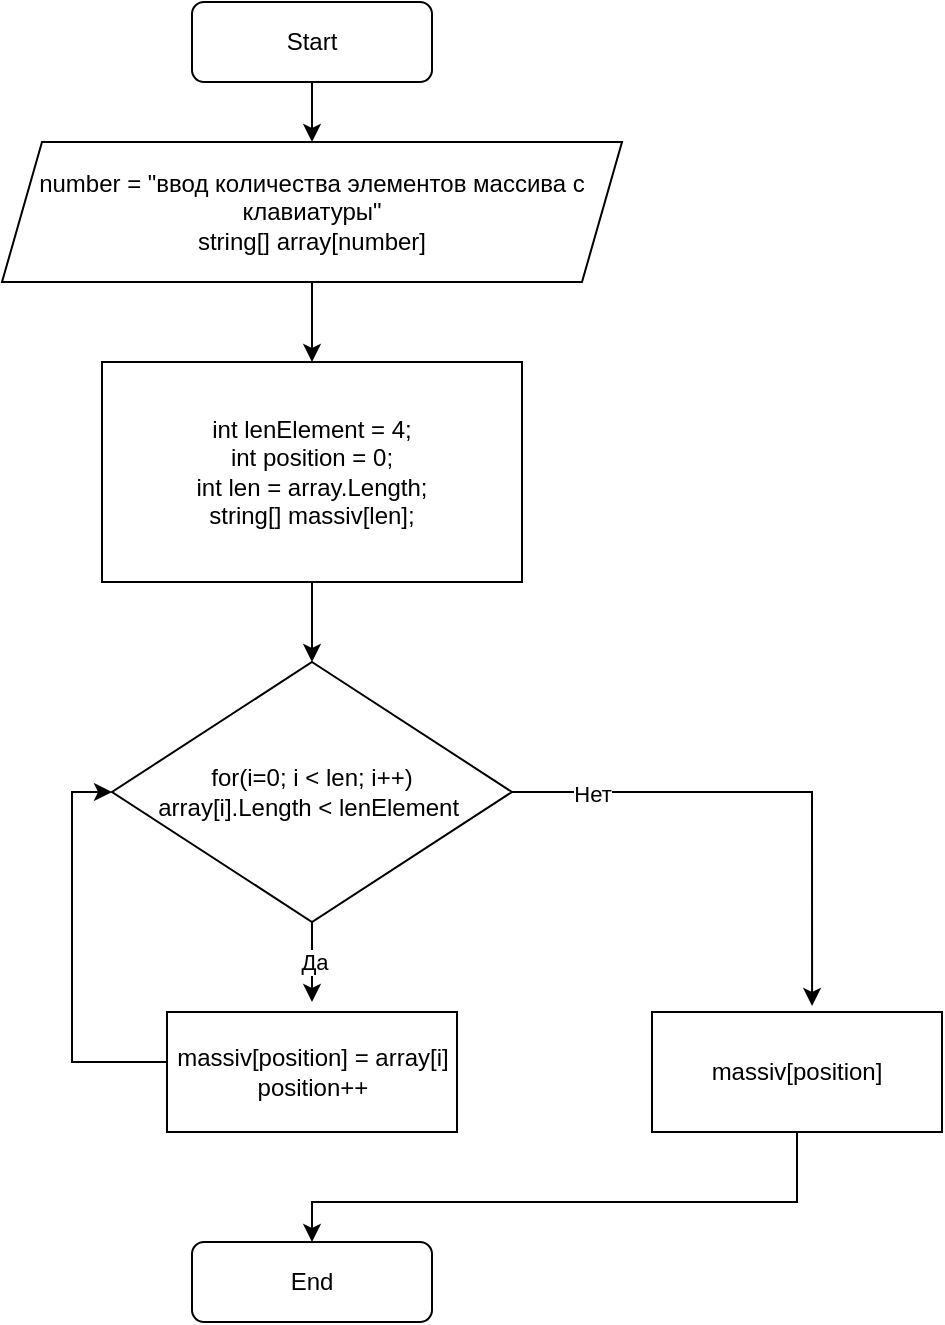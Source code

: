 <mxfile version="20.4.2" type="device"><diagram id="-2Sep34ivs0gPwq-swC0" name="Страница 1"><mxGraphModel dx="734" dy="709" grid="1" gridSize="10" guides="1" tooltips="1" connect="1" arrows="1" fold="1" page="1" pageScale="1" pageWidth="827" pageHeight="1169" math="0" shadow="0"><root><mxCell id="0"/><mxCell id="1" parent="0"/><mxCell id="ajTn7uSvCiKV72TCs_q6-4" style="edgeStyle=orthogonalEdgeStyle;rounded=0;orthogonalLoop=1;jettySize=auto;html=1;exitX=0.5;exitY=1;exitDx=0;exitDy=0;entryX=0.5;entryY=0;entryDx=0;entryDy=0;" edge="1" parent="1" source="ajTn7uSvCiKV72TCs_q6-1" target="ajTn7uSvCiKV72TCs_q6-3"><mxGeometry relative="1" as="geometry"/></mxCell><mxCell id="ajTn7uSvCiKV72TCs_q6-1" value="Start" style="rounded=1;whiteSpace=wrap;html=1;" vertex="1" parent="1"><mxGeometry x="310" y="20" width="120" height="40" as="geometry"/></mxCell><mxCell id="ajTn7uSvCiKV72TCs_q6-9" style="edgeStyle=orthogonalEdgeStyle;rounded=0;orthogonalLoop=1;jettySize=auto;html=1;entryX=0.5;entryY=0;entryDx=0;entryDy=0;" edge="1" parent="1" source="ajTn7uSvCiKV72TCs_q6-3" target="ajTn7uSvCiKV72TCs_q6-7"><mxGeometry relative="1" as="geometry"/></mxCell><mxCell id="ajTn7uSvCiKV72TCs_q6-3" value="number = &quot;ввод количества элементов массива с клавиатуры&quot;&lt;br&gt;string[] array[number]" style="shape=parallelogram;perimeter=parallelogramPerimeter;whiteSpace=wrap;html=1;fixedSize=1;fillStyle=auto;fillColor=#FFFFFF;" vertex="1" parent="1"><mxGeometry x="215" y="90" width="310" height="70" as="geometry"/></mxCell><mxCell id="ajTn7uSvCiKV72TCs_q6-11" value="Да" style="edgeStyle=orthogonalEdgeStyle;rounded=0;orthogonalLoop=1;jettySize=auto;html=1;" edge="1" parent="1" source="ajTn7uSvCiKV72TCs_q6-5"><mxGeometry relative="1" as="geometry"><mxPoint x="370" y="520" as="targetPoint"/></mxGeometry></mxCell><mxCell id="ajTn7uSvCiKV72TCs_q6-15" style="edgeStyle=orthogonalEdgeStyle;rounded=0;orthogonalLoop=1;jettySize=auto;html=1;entryX=0.552;entryY=-0.05;entryDx=0;entryDy=0;entryPerimeter=0;" edge="1" parent="1" source="ajTn7uSvCiKV72TCs_q6-5" target="ajTn7uSvCiKV72TCs_q6-14"><mxGeometry relative="1" as="geometry"/></mxCell><mxCell id="ajTn7uSvCiKV72TCs_q6-17" value="Нет" style="edgeLabel;html=1;align=center;verticalAlign=middle;resizable=0;points=[];" vertex="1" connectable="0" parent="ajTn7uSvCiKV72TCs_q6-15"><mxGeometry x="0.738" y="1" relative="1" as="geometry"><mxPoint x="-111" y="-73" as="offset"/></mxGeometry></mxCell><mxCell id="ajTn7uSvCiKV72TCs_q6-5" value="for(i=0; i &amp;lt; len; i++)&lt;br&gt;array[i].Length &amp;lt; lenElement&amp;nbsp;" style="rhombus;whiteSpace=wrap;html=1;fillStyle=auto;fillColor=#FFFFFF;" vertex="1" parent="1"><mxGeometry x="270" y="350" width="200" height="130" as="geometry"/></mxCell><mxCell id="ajTn7uSvCiKV72TCs_q6-10" style="edgeStyle=orthogonalEdgeStyle;rounded=0;orthogonalLoop=1;jettySize=auto;html=1;entryX=0.5;entryY=0;entryDx=0;entryDy=0;" edge="1" parent="1" source="ajTn7uSvCiKV72TCs_q6-7" target="ajTn7uSvCiKV72TCs_q6-5"><mxGeometry relative="1" as="geometry"/></mxCell><mxCell id="ajTn7uSvCiKV72TCs_q6-7" value="int lenElement = 4;&lt;br&gt;int position = 0;&lt;br&gt;int len = array.Length;&lt;br&gt;string[] massiv[len];" style="rounded=0;whiteSpace=wrap;html=1;fillStyle=auto;fillColor=#FFFFFF;" vertex="1" parent="1"><mxGeometry x="265" y="200" width="210" height="110" as="geometry"/></mxCell><mxCell id="ajTn7uSvCiKV72TCs_q6-12" style="edgeStyle=orthogonalEdgeStyle;rounded=0;orthogonalLoop=1;jettySize=auto;html=1;entryX=0;entryY=0.5;entryDx=0;entryDy=0;" edge="1" parent="1" source="ajTn7uSvCiKV72TCs_q6-8" target="ajTn7uSvCiKV72TCs_q6-5"><mxGeometry relative="1" as="geometry"><Array as="points"><mxPoint x="250" y="550"/><mxPoint x="250" y="415"/></Array></mxGeometry></mxCell><mxCell id="ajTn7uSvCiKV72TCs_q6-8" value="massiv[position] = array[i]&lt;br&gt;position++" style="rounded=0;whiteSpace=wrap;html=1;fillStyle=auto;fillColor=#FFFFFF;" vertex="1" parent="1"><mxGeometry x="297.5" y="525" width="145" height="60" as="geometry"/></mxCell><mxCell id="ajTn7uSvCiKV72TCs_q6-19" style="edgeStyle=orthogonalEdgeStyle;rounded=0;orthogonalLoop=1;jettySize=auto;html=1;" edge="1" parent="1" source="ajTn7uSvCiKV72TCs_q6-14" target="ajTn7uSvCiKV72TCs_q6-18"><mxGeometry relative="1" as="geometry"><Array as="points"><mxPoint x="613" y="620"/><mxPoint x="370" y="620"/></Array></mxGeometry></mxCell><mxCell id="ajTn7uSvCiKV72TCs_q6-14" value="massiv[position]" style="rounded=0;whiteSpace=wrap;html=1;fillStyle=auto;fillColor=#FFFFFF;" vertex="1" parent="1"><mxGeometry x="540" y="525" width="145" height="60" as="geometry"/></mxCell><mxCell id="ajTn7uSvCiKV72TCs_q6-18" value="End" style="rounded=1;whiteSpace=wrap;html=1;" vertex="1" parent="1"><mxGeometry x="310" y="640" width="120" height="40" as="geometry"/></mxCell></root></mxGraphModel></diagram></mxfile>